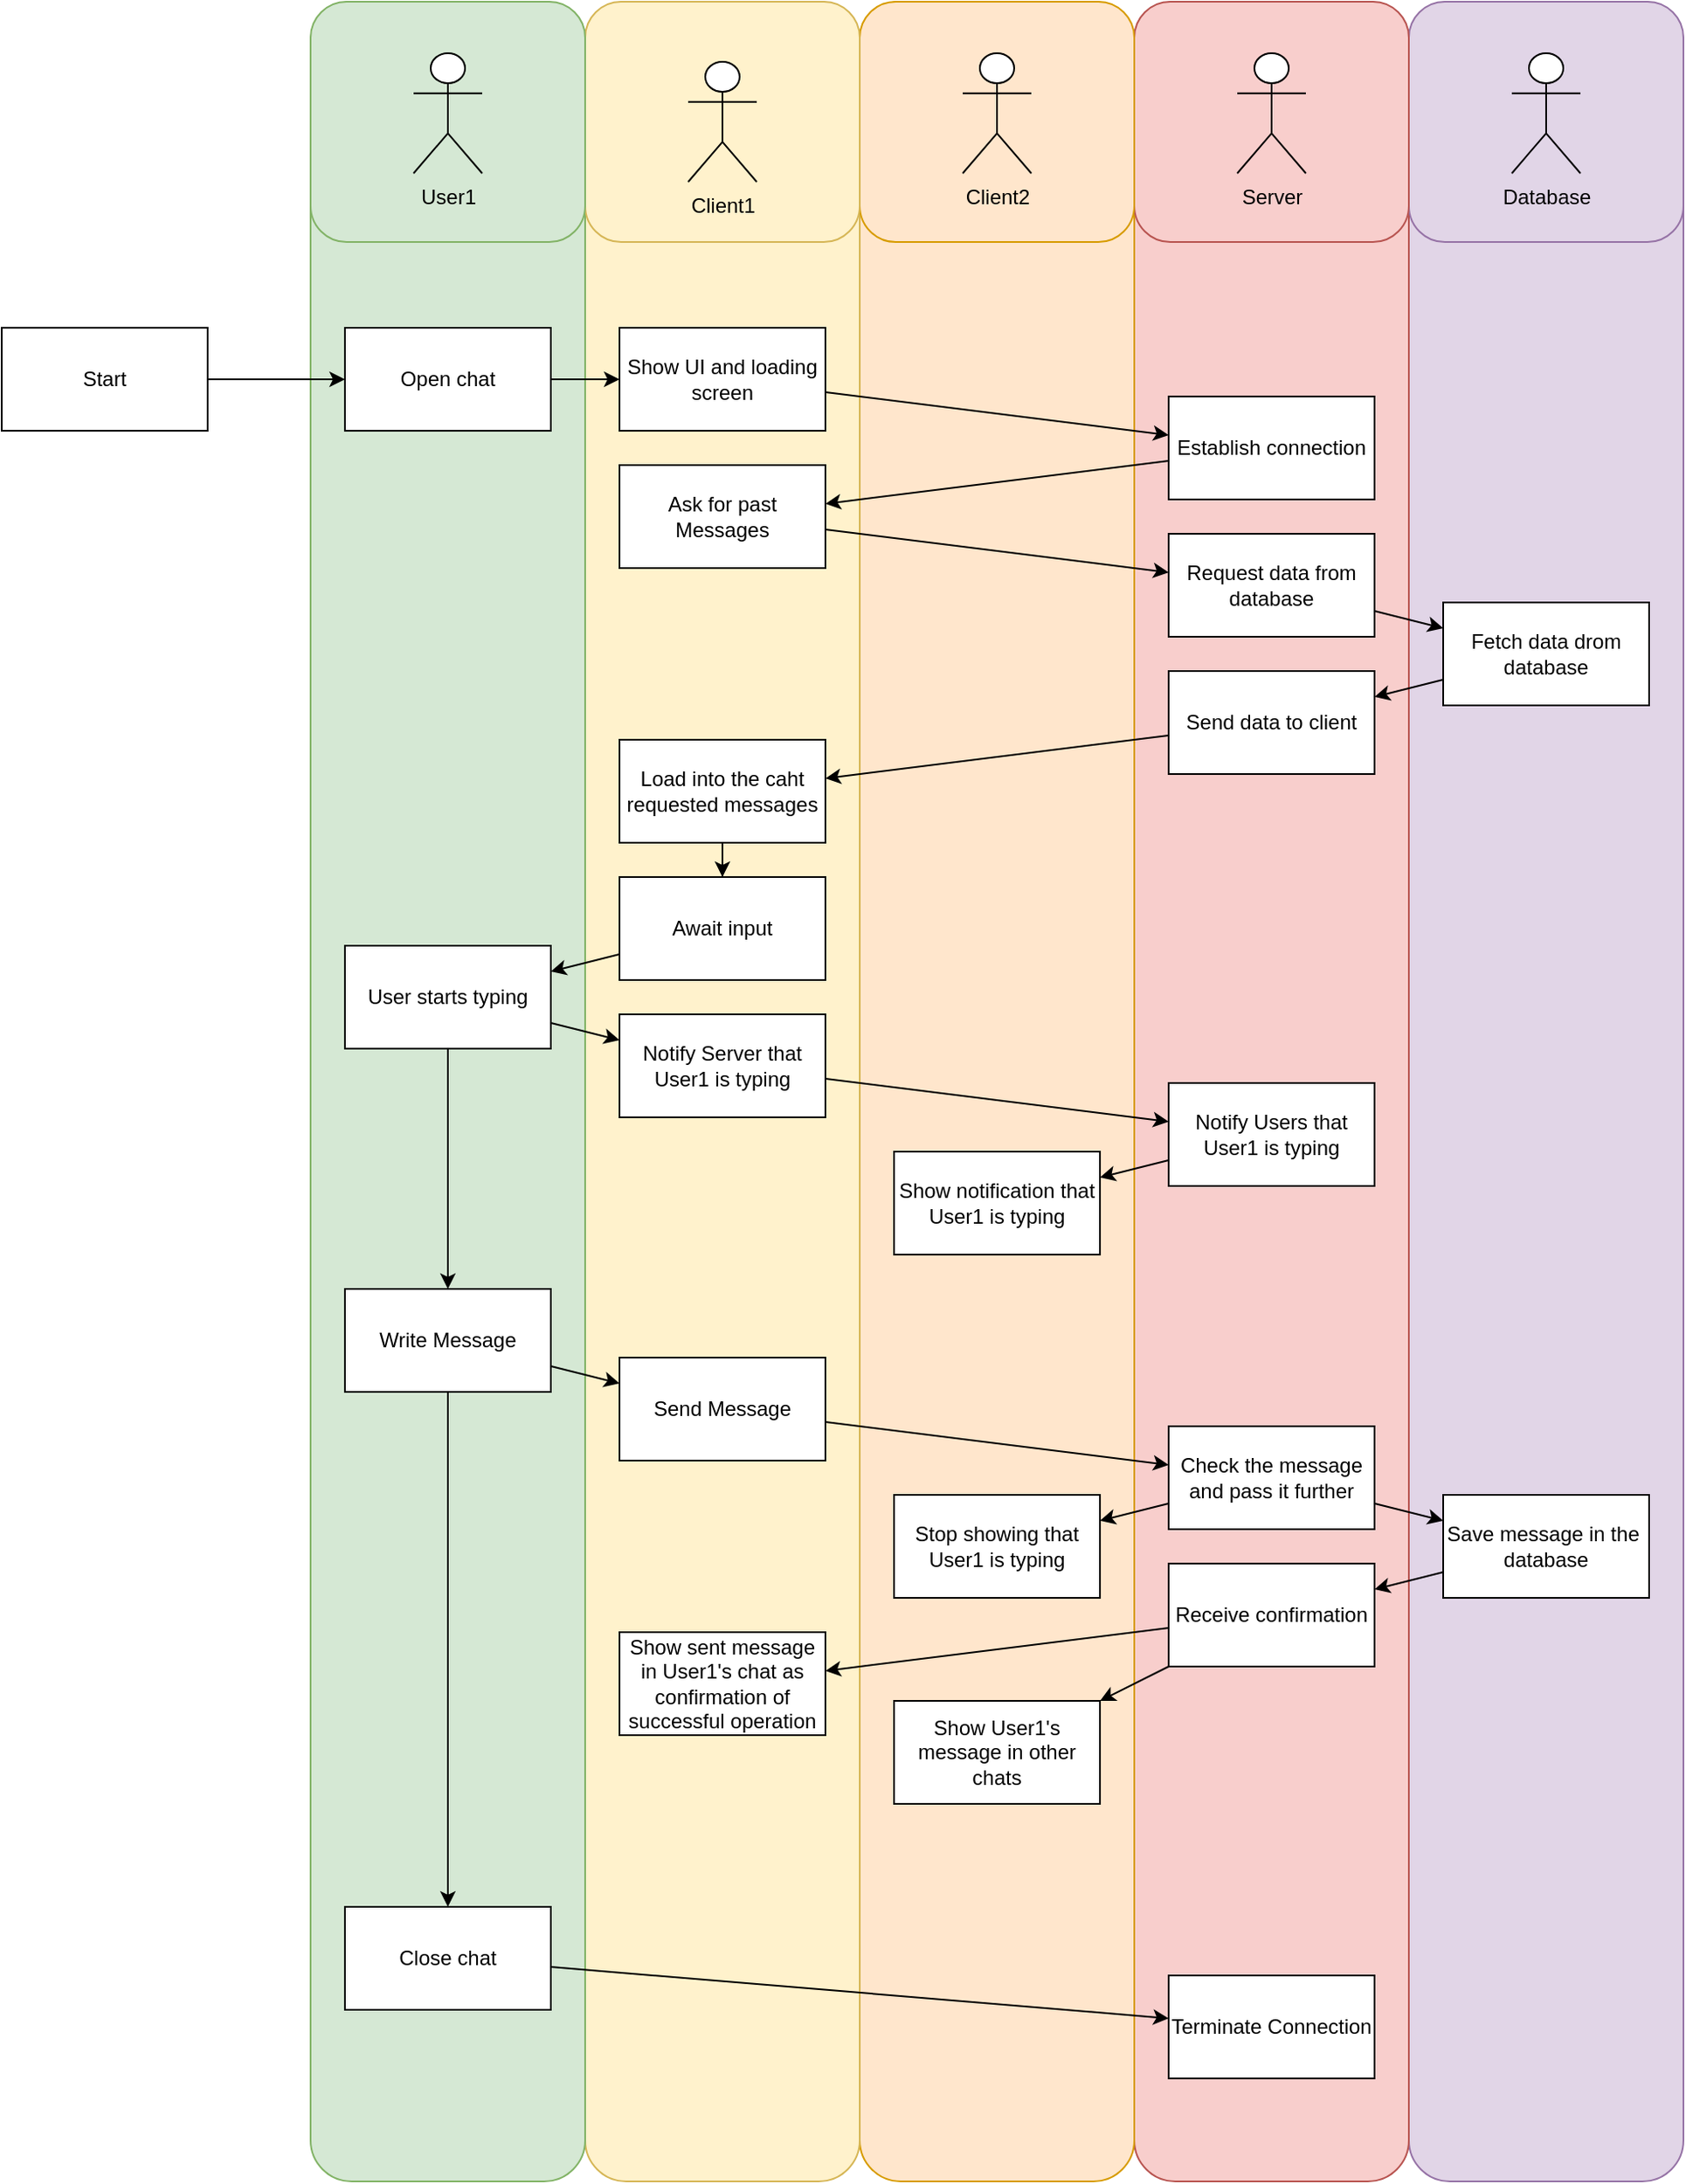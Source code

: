 <mxfile version="24.0.7" type="github">
  <diagram name="Pagina-1" id="2xL5hSOCkPQhhSe2iLA3">
    <mxGraphModel dx="2261" dy="1907" grid="1" gridSize="10" guides="1" tooltips="1" connect="1" arrows="1" fold="1" page="1" pageScale="1" pageWidth="827" pageHeight="1169" math="0" shadow="0">
      <root>
        <mxCell id="0" />
        <mxCell id="1" parent="0" />
        <mxCell id="g44KLaVrJFj6UJTE19Py-95" value="" style="rounded=1;whiteSpace=wrap;html=1;fillColor=#e1d5e7;strokeColor=#9673a6;" parent="1" vertex="1">
          <mxGeometry x="420" y="-70" width="160" height="1270" as="geometry" />
        </mxCell>
        <mxCell id="g44KLaVrJFj6UJTE19Py-94" value="" style="rounded=1;whiteSpace=wrap;html=1;fillColor=#f8cecc;strokeColor=#b85450;" parent="1" vertex="1">
          <mxGeometry x="260" y="-70" width="160" height="1270" as="geometry" />
        </mxCell>
        <mxCell id="g44KLaVrJFj6UJTE19Py-93" value="" style="rounded=1;whiteSpace=wrap;html=1;fillColor=#ffe6cc;strokeColor=#d79b00;" parent="1" vertex="1">
          <mxGeometry x="100" y="-70" width="160" height="1270" as="geometry" />
        </mxCell>
        <mxCell id="g44KLaVrJFj6UJTE19Py-92" value="" style="rounded=1;whiteSpace=wrap;html=1;fillColor=#fff2cc;strokeColor=#d6b656;" parent="1" vertex="1">
          <mxGeometry x="-60" y="-70" width="160" height="1270" as="geometry" />
        </mxCell>
        <mxCell id="g44KLaVrJFj6UJTE19Py-91" value="" style="rounded=1;whiteSpace=wrap;html=1;fillColor=#d5e8d4;strokeColor=#82b366;" parent="1" vertex="1">
          <mxGeometry x="-220" y="-70" width="160" height="1270" as="geometry" />
        </mxCell>
        <mxCell id="g44KLaVrJFj6UJTE19Py-101" value="" style="rounded=1;whiteSpace=wrap;html=1;fillColor=#e1d5e7;strokeColor=#9673a6;" parent="1" vertex="1">
          <mxGeometry x="420" y="-70" width="160" height="140" as="geometry" />
        </mxCell>
        <mxCell id="g44KLaVrJFj6UJTE19Py-100" value="" style="rounded=1;whiteSpace=wrap;html=1;fillColor=#f8cecc;strokeColor=#b85450;" parent="1" vertex="1">
          <mxGeometry x="260" y="-70" width="160" height="140" as="geometry" />
        </mxCell>
        <mxCell id="g44KLaVrJFj6UJTE19Py-99" value="" style="rounded=1;whiteSpace=wrap;html=1;fillColor=#ffe6cc;strokeColor=#d79b00;" parent="1" vertex="1">
          <mxGeometry x="100" y="-70" width="160" height="140" as="geometry" />
        </mxCell>
        <mxCell id="g44KLaVrJFj6UJTE19Py-98" value="" style="rounded=1;whiteSpace=wrap;html=1;fillColor=#fff2cc;strokeColor=#d6b656;" parent="1" vertex="1">
          <mxGeometry x="-60" y="-70" width="160" height="140" as="geometry" />
        </mxCell>
        <mxCell id="g44KLaVrJFj6UJTE19Py-97" value="" style="rounded=1;whiteSpace=wrap;html=1;fillColor=#d5e8d4;strokeColor=#82b366;" parent="1" vertex="1">
          <mxGeometry x="-220" y="-70" width="160" height="140" as="geometry" />
        </mxCell>
        <mxCell id="g44KLaVrJFj6UJTE19Py-63" style="rounded=0;orthogonalLoop=1;jettySize=auto;html=1;" parent="1" source="g44KLaVrJFj6UJTE19Py-1" target="g44KLaVrJFj6UJTE19Py-2" edge="1">
          <mxGeometry relative="1" as="geometry" />
        </mxCell>
        <mxCell id="g44KLaVrJFj6UJTE19Py-1" value="Start" style="rounded=0;whiteSpace=wrap;html=1;glass=0;" parent="1" vertex="1">
          <mxGeometry x="-400" y="120" width="120" height="60" as="geometry" />
        </mxCell>
        <mxCell id="g44KLaVrJFj6UJTE19Py-64" style="edgeStyle=orthogonalEdgeStyle;rounded=0;orthogonalLoop=1;jettySize=auto;html=1;" parent="1" source="g44KLaVrJFj6UJTE19Py-2" target="g44KLaVrJFj6UJTE19Py-55" edge="1">
          <mxGeometry relative="1" as="geometry" />
        </mxCell>
        <mxCell id="g44KLaVrJFj6UJTE19Py-2" value="Open chat" style="rounded=0;whiteSpace=wrap;html=1;" parent="1" vertex="1">
          <mxGeometry x="-200" y="120" width="120" height="60" as="geometry" />
        </mxCell>
        <mxCell id="g44KLaVrJFj6UJTE19Py-69" style="rounded=0;orthogonalLoop=1;jettySize=auto;html=1;" parent="1" source="g44KLaVrJFj6UJTE19Py-3" target="g44KLaVrJFj6UJTE19Py-48" edge="1">
          <mxGeometry relative="1" as="geometry" />
        </mxCell>
        <mxCell id="g44KLaVrJFj6UJTE19Py-3" value="Fetch data drom database" style="rounded=0;whiteSpace=wrap;html=1;" parent="1" vertex="1">
          <mxGeometry x="440" y="280" width="120" height="60" as="geometry" />
        </mxCell>
        <mxCell id="g44KLaVrJFj6UJTE19Py-66" style="rounded=0;orthogonalLoop=1;jettySize=auto;html=1;" parent="1" source="g44KLaVrJFj6UJTE19Py-4" target="g44KLaVrJFj6UJTE19Py-46" edge="1">
          <mxGeometry relative="1" as="geometry" />
        </mxCell>
        <mxCell id="g44KLaVrJFj6UJTE19Py-4" value="Establish connection" style="rounded=0;whiteSpace=wrap;html=1;" parent="1" vertex="1">
          <mxGeometry x="280" y="160" width="120" height="60" as="geometry" />
        </mxCell>
        <mxCell id="g44KLaVrJFj6UJTE19Py-73" style="rounded=0;orthogonalLoop=1;jettySize=auto;html=1;" parent="1" source="g44KLaVrJFj6UJTE19Py-11" target="g44KLaVrJFj6UJTE19Py-12" edge="1">
          <mxGeometry relative="1" as="geometry" />
        </mxCell>
        <mxCell id="g44KLaVrJFj6UJTE19Py-11" value="Await input" style="rounded=0;whiteSpace=wrap;html=1;" parent="1" vertex="1">
          <mxGeometry x="-40" y="440" width="120" height="60" as="geometry" />
        </mxCell>
        <mxCell id="g44KLaVrJFj6UJTE19Py-74" style="rounded=0;orthogonalLoop=1;jettySize=auto;html=1;" parent="1" source="g44KLaVrJFj6UJTE19Py-12" target="g44KLaVrJFj6UJTE19Py-51" edge="1">
          <mxGeometry relative="1" as="geometry" />
        </mxCell>
        <mxCell id="g44KLaVrJFj6UJTE19Py-77" style="edgeStyle=orthogonalEdgeStyle;rounded=0;orthogonalLoop=1;jettySize=auto;html=1;" parent="1" source="g44KLaVrJFj6UJTE19Py-12" target="g44KLaVrJFj6UJTE19Py-52" edge="1">
          <mxGeometry relative="1" as="geometry" />
        </mxCell>
        <mxCell id="g44KLaVrJFj6UJTE19Py-12" value="User starts typing" style="rounded=0;whiteSpace=wrap;html=1;" parent="1" vertex="1">
          <mxGeometry x="-200" y="480" width="120" height="60" as="geometry" />
        </mxCell>
        <mxCell id="g44KLaVrJFj6UJTE19Py-89" style="rounded=0;orthogonalLoop=1;jettySize=auto;html=1;" parent="1" source="g44KLaVrJFj6UJTE19Py-26" target="g44KLaVrJFj6UJTE19Py-50" edge="1">
          <mxGeometry relative="1" as="geometry" />
        </mxCell>
        <mxCell id="g44KLaVrJFj6UJTE19Py-26" value="Close chat" style="rounded=0;whiteSpace=wrap;html=1;" parent="1" vertex="1">
          <mxGeometry x="-200" y="1040" width="120" height="60" as="geometry" />
        </mxCell>
        <mxCell id="g44KLaVrJFj6UJTE19Py-34" value="Client1" style="shape=umlActor;verticalLabelPosition=bottom;verticalAlign=top;html=1;outlineConnect=0;" parent="1" vertex="1">
          <mxGeometry y="-35" width="40" height="70" as="geometry" />
        </mxCell>
        <mxCell id="g44KLaVrJFj6UJTE19Py-35" value="Server" style="shape=umlActor;verticalLabelPosition=bottom;verticalAlign=top;html=1;outlineConnect=0;" parent="1" vertex="1">
          <mxGeometry x="320" y="-40" width="40" height="70" as="geometry" />
        </mxCell>
        <mxCell id="g44KLaVrJFj6UJTE19Py-38" value="Database" style="shape=umlActor;verticalLabelPosition=bottom;verticalAlign=top;html=1;outlineConnect=0;" parent="1" vertex="1">
          <mxGeometry x="480" y="-40" width="40" height="70" as="geometry" />
        </mxCell>
        <mxCell id="g44KLaVrJFj6UJTE19Py-41" value="User1" style="shape=umlActor;verticalLabelPosition=bottom;verticalAlign=top;html=1;outlineConnect=0;" parent="1" vertex="1">
          <mxGeometry x="-160" y="-40" width="40" height="70" as="geometry" />
        </mxCell>
        <mxCell id="g44KLaVrJFj6UJTE19Py-43" value="Client2" style="shape=umlActor;verticalLabelPosition=bottom;verticalAlign=top;html=1;outlineConnect=0;" parent="1" vertex="1">
          <mxGeometry x="160" y="-40" width="40" height="70" as="geometry" />
        </mxCell>
        <mxCell id="g44KLaVrJFj6UJTE19Py-67" style="rounded=0;orthogonalLoop=1;jettySize=auto;html=1;" parent="1" source="g44KLaVrJFj6UJTE19Py-46" target="g44KLaVrJFj6UJTE19Py-47" edge="1">
          <mxGeometry relative="1" as="geometry" />
        </mxCell>
        <mxCell id="g44KLaVrJFj6UJTE19Py-46" value="Ask for past Messages" style="rounded=0;whiteSpace=wrap;html=1;" parent="1" vertex="1">
          <mxGeometry x="-40" y="200" width="120" height="60" as="geometry" />
        </mxCell>
        <mxCell id="g44KLaVrJFj6UJTE19Py-68" style="rounded=0;orthogonalLoop=1;jettySize=auto;html=1;" parent="1" source="g44KLaVrJFj6UJTE19Py-47" target="g44KLaVrJFj6UJTE19Py-3" edge="1">
          <mxGeometry relative="1" as="geometry" />
        </mxCell>
        <mxCell id="g44KLaVrJFj6UJTE19Py-47" value="Request data from database" style="rounded=0;whiteSpace=wrap;html=1;" parent="1" vertex="1">
          <mxGeometry x="280" y="240" width="120" height="60" as="geometry" />
        </mxCell>
        <mxCell id="g44KLaVrJFj6UJTE19Py-70" style="rounded=0;orthogonalLoop=1;jettySize=auto;html=1;" parent="1" source="g44KLaVrJFj6UJTE19Py-48" target="g44KLaVrJFj6UJTE19Py-49" edge="1">
          <mxGeometry relative="1" as="geometry" />
        </mxCell>
        <mxCell id="g44KLaVrJFj6UJTE19Py-48" value="Send data to client" style="rounded=0;whiteSpace=wrap;html=1;" parent="1" vertex="1">
          <mxGeometry x="280" y="320" width="120" height="60" as="geometry" />
        </mxCell>
        <mxCell id="g44KLaVrJFj6UJTE19Py-72" style="edgeStyle=orthogonalEdgeStyle;rounded=0;orthogonalLoop=1;jettySize=auto;html=1;" parent="1" source="g44KLaVrJFj6UJTE19Py-49" target="g44KLaVrJFj6UJTE19Py-11" edge="1">
          <mxGeometry relative="1" as="geometry" />
        </mxCell>
        <mxCell id="g44KLaVrJFj6UJTE19Py-49" value="Load into the caht requested messages" style="rounded=0;whiteSpace=wrap;html=1;" parent="1" vertex="1">
          <mxGeometry x="-40" y="360" width="120" height="60" as="geometry" />
        </mxCell>
        <mxCell id="g44KLaVrJFj6UJTE19Py-50" value="Terminate Connection" style="rounded=0;whiteSpace=wrap;html=1;" parent="1" vertex="1">
          <mxGeometry x="280" y="1080" width="120" height="60" as="geometry" />
        </mxCell>
        <mxCell id="g44KLaVrJFj6UJTE19Py-75" style="rounded=0;orthogonalLoop=1;jettySize=auto;html=1;" parent="1" source="g44KLaVrJFj6UJTE19Py-51" target="g44KLaVrJFj6UJTE19Py-53" edge="1">
          <mxGeometry relative="1" as="geometry" />
        </mxCell>
        <mxCell id="g44KLaVrJFj6UJTE19Py-51" value="Notify Server that User1 is typing" style="rounded=0;whiteSpace=wrap;html=1;" parent="1" vertex="1">
          <mxGeometry x="-40" y="520" width="120" height="60" as="geometry" />
        </mxCell>
        <mxCell id="g44KLaVrJFj6UJTE19Py-78" style="rounded=0;orthogonalLoop=1;jettySize=auto;html=1;" parent="1" source="g44KLaVrJFj6UJTE19Py-52" target="g44KLaVrJFj6UJTE19Py-56" edge="1">
          <mxGeometry relative="1" as="geometry" />
        </mxCell>
        <mxCell id="g44KLaVrJFj6UJTE19Py-90" style="edgeStyle=orthogonalEdgeStyle;rounded=0;orthogonalLoop=1;jettySize=auto;html=1;" parent="1" source="g44KLaVrJFj6UJTE19Py-52" target="g44KLaVrJFj6UJTE19Py-26" edge="1">
          <mxGeometry relative="1" as="geometry" />
        </mxCell>
        <mxCell id="g44KLaVrJFj6UJTE19Py-52" value="Write Message" style="rounded=0;whiteSpace=wrap;html=1;" parent="1" vertex="1">
          <mxGeometry x="-200" y="680" width="120" height="60" as="geometry" />
        </mxCell>
        <mxCell id="g44KLaVrJFj6UJTE19Py-76" style="rounded=0;orthogonalLoop=1;jettySize=auto;html=1;" parent="1" source="g44KLaVrJFj6UJTE19Py-53" target="g44KLaVrJFj6UJTE19Py-54" edge="1">
          <mxGeometry relative="1" as="geometry" />
        </mxCell>
        <mxCell id="g44KLaVrJFj6UJTE19Py-53" value="Notify Users that User1 is typing" style="rounded=0;whiteSpace=wrap;html=1;" parent="1" vertex="1">
          <mxGeometry x="280" y="560" width="120" height="60" as="geometry" />
        </mxCell>
        <mxCell id="g44KLaVrJFj6UJTE19Py-54" value="Show notification that User1 is typing" style="rounded=0;whiteSpace=wrap;html=1;" parent="1" vertex="1">
          <mxGeometry x="120" y="600" width="120" height="60" as="geometry" />
        </mxCell>
        <mxCell id="g44KLaVrJFj6UJTE19Py-65" style="rounded=0;orthogonalLoop=1;jettySize=auto;html=1;" parent="1" source="g44KLaVrJFj6UJTE19Py-55" target="g44KLaVrJFj6UJTE19Py-4" edge="1">
          <mxGeometry relative="1" as="geometry" />
        </mxCell>
        <mxCell id="g44KLaVrJFj6UJTE19Py-55" value="Show UI and loading screen" style="rounded=0;whiteSpace=wrap;html=1;" parent="1" vertex="1">
          <mxGeometry x="-40" y="120" width="120" height="60" as="geometry" />
        </mxCell>
        <mxCell id="g44KLaVrJFj6UJTE19Py-79" style="rounded=0;orthogonalLoop=1;jettySize=auto;html=1;" parent="1" source="g44KLaVrJFj6UJTE19Py-56" target="g44KLaVrJFj6UJTE19Py-57" edge="1">
          <mxGeometry relative="1" as="geometry" />
        </mxCell>
        <mxCell id="g44KLaVrJFj6UJTE19Py-56" value="Send Message" style="rounded=0;whiteSpace=wrap;html=1;" parent="1" vertex="1">
          <mxGeometry x="-40" y="720" width="120" height="60" as="geometry" />
        </mxCell>
        <mxCell id="g44KLaVrJFj6UJTE19Py-80" style="rounded=0;orthogonalLoop=1;jettySize=auto;html=1;" parent="1" source="g44KLaVrJFj6UJTE19Py-57" target="g44KLaVrJFj6UJTE19Py-59" edge="1">
          <mxGeometry relative="1" as="geometry" />
        </mxCell>
        <mxCell id="g44KLaVrJFj6UJTE19Py-81" style="rounded=0;orthogonalLoop=1;jettySize=auto;html=1;" parent="1" source="g44KLaVrJFj6UJTE19Py-57" target="g44KLaVrJFj6UJTE19Py-58" edge="1">
          <mxGeometry relative="1" as="geometry" />
        </mxCell>
        <mxCell id="g44KLaVrJFj6UJTE19Py-57" value="Check the message and pass it further" style="rounded=0;whiteSpace=wrap;html=1;" parent="1" vertex="1">
          <mxGeometry x="280" y="760" width="120" height="60" as="geometry" />
        </mxCell>
        <mxCell id="g44KLaVrJFj6UJTE19Py-58" value="Stop showing that User1 is typing" style="rounded=0;whiteSpace=wrap;html=1;" parent="1" vertex="1">
          <mxGeometry x="120" y="800" width="120" height="60" as="geometry" />
        </mxCell>
        <mxCell id="g44KLaVrJFj6UJTE19Py-85" style="rounded=0;orthogonalLoop=1;jettySize=auto;html=1;" parent="1" source="g44KLaVrJFj6UJTE19Py-59" target="g44KLaVrJFj6UJTE19Py-83" edge="1">
          <mxGeometry relative="1" as="geometry" />
        </mxCell>
        <mxCell id="g44KLaVrJFj6UJTE19Py-59" value="Save message in the&amp;nbsp; database" style="rounded=0;whiteSpace=wrap;html=1;" parent="1" vertex="1">
          <mxGeometry x="440" y="800" width="120" height="60" as="geometry" />
        </mxCell>
        <mxCell id="g44KLaVrJFj6UJTE19Py-60" value="Show sent message in User1&#39;s chat as confirmation of successful operation" style="rounded=0;whiteSpace=wrap;html=1;" parent="1" vertex="1">
          <mxGeometry x="-40" y="880" width="120" height="60" as="geometry" />
        </mxCell>
        <mxCell id="g44KLaVrJFj6UJTE19Py-86" style="rounded=0;orthogonalLoop=1;jettySize=auto;html=1;" parent="1" source="g44KLaVrJFj6UJTE19Py-83" target="g44KLaVrJFj6UJTE19Py-84" edge="1">
          <mxGeometry relative="1" as="geometry" />
        </mxCell>
        <mxCell id="g44KLaVrJFj6UJTE19Py-87" style="rounded=0;orthogonalLoop=1;jettySize=auto;html=1;" parent="1" source="g44KLaVrJFj6UJTE19Py-83" target="g44KLaVrJFj6UJTE19Py-60" edge="1">
          <mxGeometry relative="1" as="geometry" />
        </mxCell>
        <mxCell id="g44KLaVrJFj6UJTE19Py-83" value="Receive confirmation" style="rounded=0;whiteSpace=wrap;html=1;" parent="1" vertex="1">
          <mxGeometry x="280" y="840" width="120" height="60" as="geometry" />
        </mxCell>
        <mxCell id="g44KLaVrJFj6UJTE19Py-84" value="Show User1&#39;s message in other chats" style="rounded=0;whiteSpace=wrap;html=1;" parent="1" vertex="1">
          <mxGeometry x="120" y="920" width="120" height="60" as="geometry" />
        </mxCell>
      </root>
    </mxGraphModel>
  </diagram>
</mxfile>
